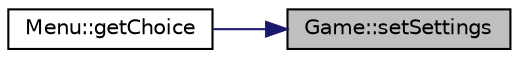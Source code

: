 digraph "Game::setSettings"
{
 // LATEX_PDF_SIZE
  edge [fontname="Helvetica",fontsize="10",labelfontname="Helvetica",labelfontsize="10"];
  node [fontname="Helvetica",fontsize="10",shape=record];
  rankdir="RL";
  Node1 [label="Game::setSettings",height=0.2,width=0.4,color="black", fillcolor="grey75", style="filled", fontcolor="black",tooltip="Zmienia ustawienia gry."];
  Node1 -> Node2 [dir="back",color="midnightblue",fontsize="10",style="solid",fontname="Helvetica"];
  Node2 [label="Menu::getChoice",height=0.2,width=0.4,color="black", fillcolor="white", style="filled",URL="$class_menu.html#a2243881fe17494a0f6fc38a9211715d6",tooltip="Obsługuje wybór elementu z menu."];
}
